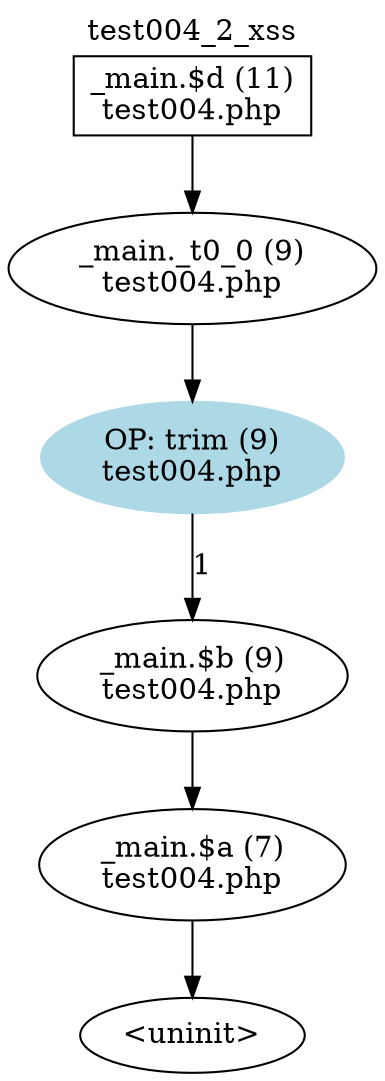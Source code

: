 digraph cfg {
  label="test004_2_xss";
  labelloc=t;
  n1 [shape=box, label="_main.$d (11)\ntest004.php"];
  n2 [shape=ellipse, label="_main._t0_0 (9)\ntest004.php"];
  n3 [shape=ellipse, label="OP: trim (9)\ntest004.php",style=filled,color=lightblue];
  n4 [shape=ellipse, label="_main.$b (9)\ntest004.php"];
  n5 [shape=ellipse, label="_main.$a (7)\ntest004.php"];
  n6 [shape=ellipse, label="<uninit>"];
  n1 -> n2;
  n2 -> n3;
  n3 -> n4[label="1"];
  n4 -> n5;
  n5 -> n6;
}
